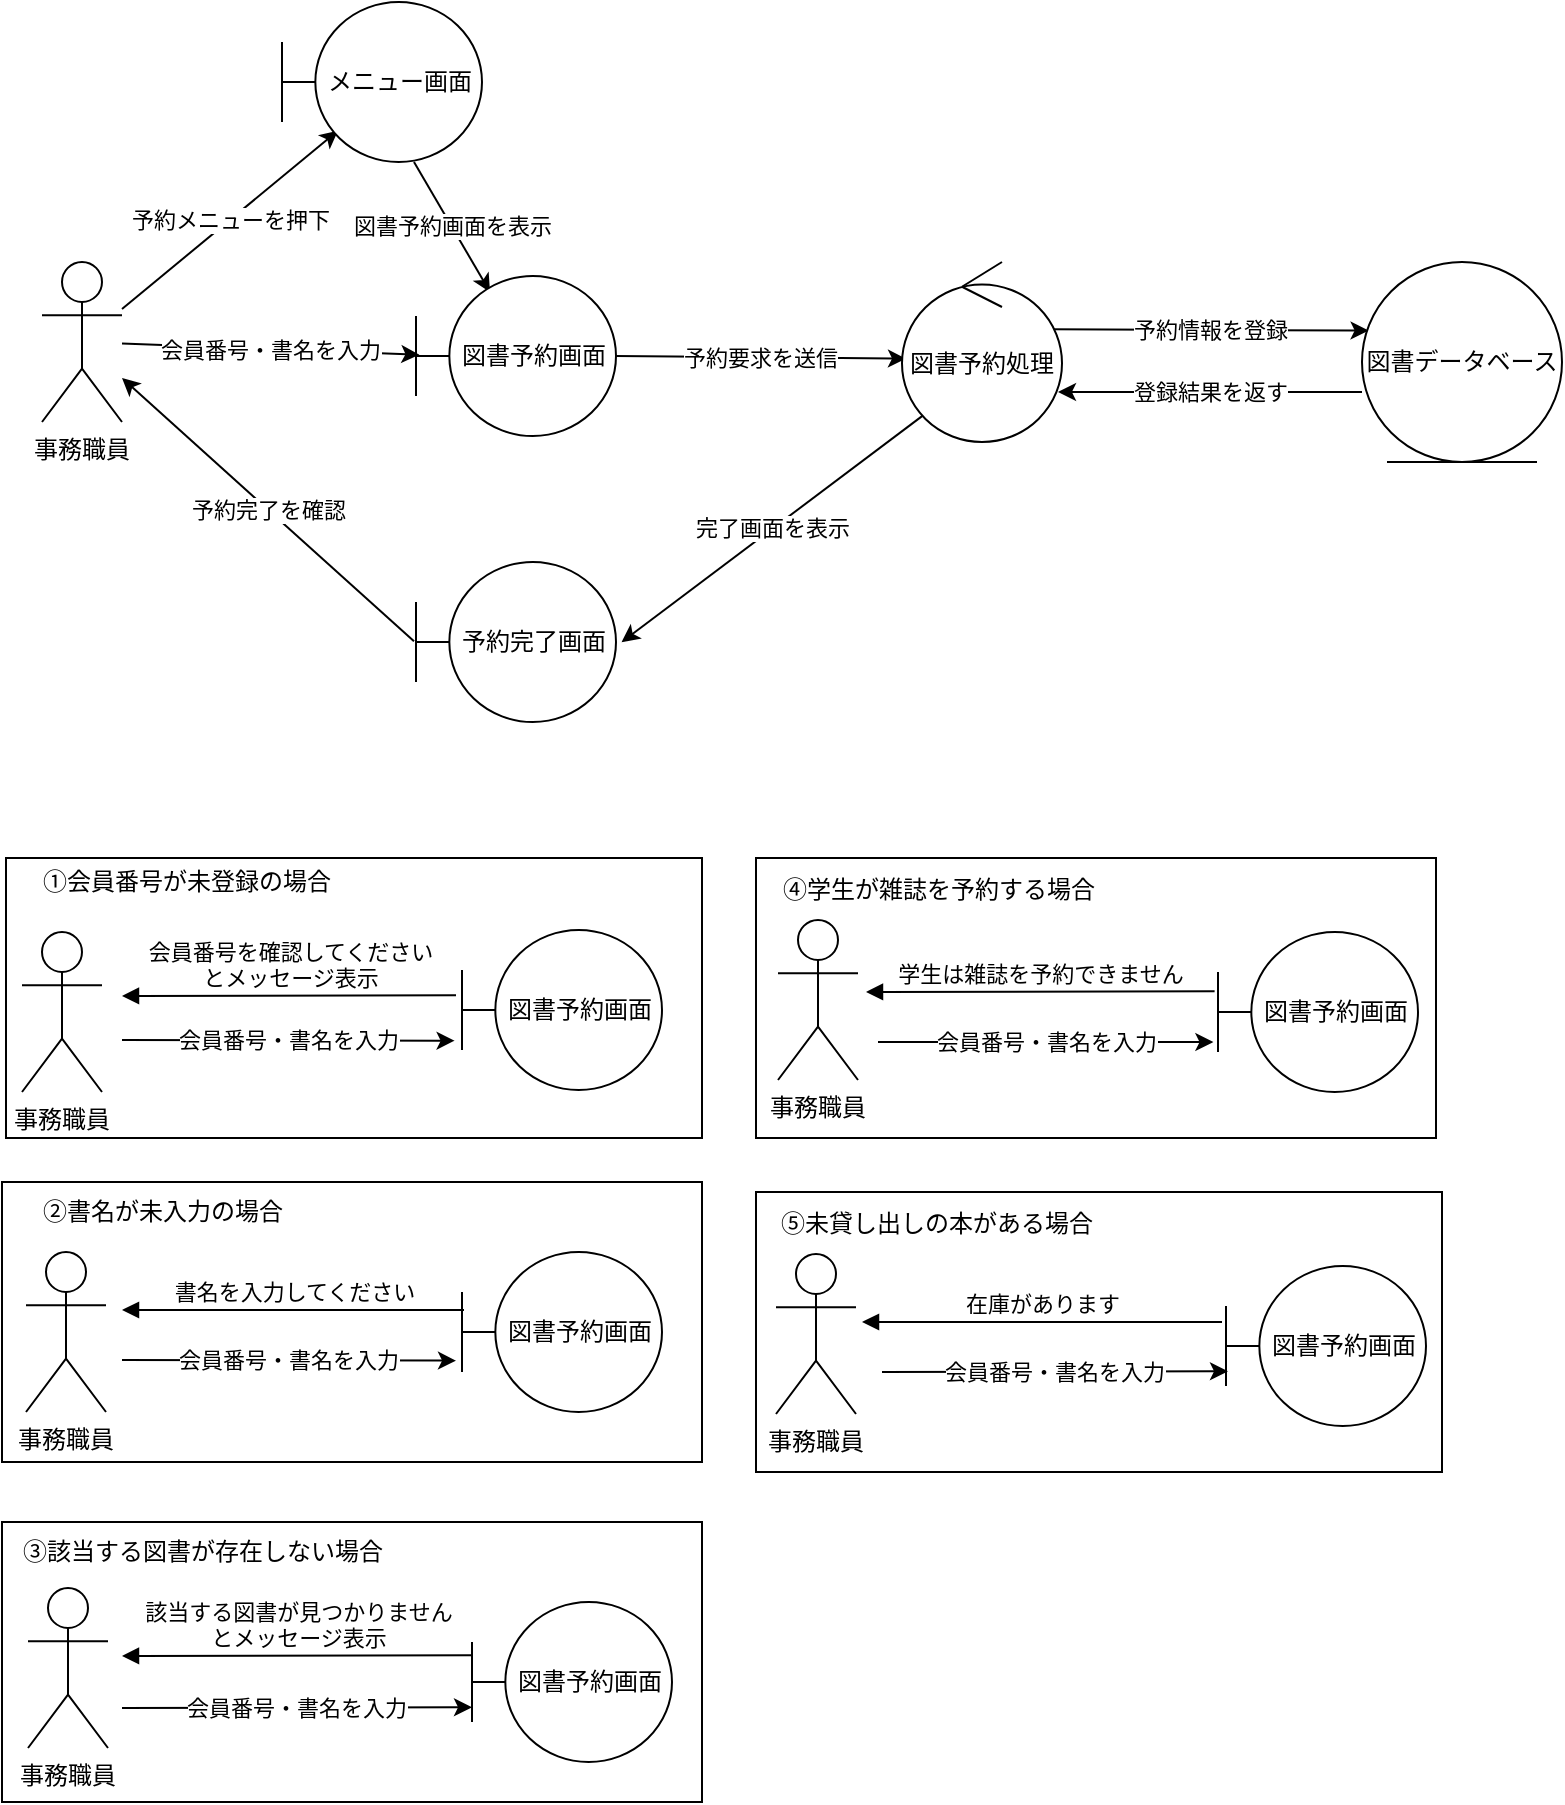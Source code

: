 <mxfile>
    <diagram id="-zteSz5zAECQy0TDfCdd" name="図書予約ロバストネス図">
        <mxGraphModel dx="481" dy="467" grid="1" gridSize="10" guides="1" tooltips="1" connect="1" arrows="1" fold="1" page="1" pageScale="1" pageWidth="827" pageHeight="1169" math="0" shadow="0">
            <root>
                <mxCell id="0"/>
                <mxCell id="1" parent="0"/>
                <mxCell id="2" value="事務職員" style="shape=umlActor;verticalLabelPosition=bottom;verticalAlign=top;" parent="1" vertex="1">
                    <mxGeometry x="40" y="250" width="40" height="80" as="geometry"/>
                </mxCell>
                <mxCell id="8" value="予約メニューを押下" style="endArrow=classic;html=1;entryX=0.28;entryY=0.804;entryDx=0;entryDy=0;entryPerimeter=0;" parent="1" source="2" target="16" edge="1">
                    <mxGeometry relative="1" as="geometry">
                        <mxPoint x="181.941" y="190.923" as="targetPoint"/>
                    </mxGeometry>
                </mxCell>
                <mxCell id="9" value="図書予約画面を表示" style="endArrow=classic;html=1;entryX=0.31;entryY=0.1;entryDx=0;entryDy=0;entryPerimeter=0;" parent="1" edge="1">
                    <mxGeometry relative="1" as="geometry">
                        <mxPoint x="226" y="200" as="sourcePoint"/>
                        <mxPoint x="264" y="265" as="targetPoint"/>
                    </mxGeometry>
                </mxCell>
                <mxCell id="10" value="会員番号・書名を入力" style="endArrow=classic;html=1;entryX=0.017;entryY=0.492;entryDx=0;entryDy=0;entryPerimeter=0;" parent="1" source="2" target="17" edge="1">
                    <mxGeometry relative="1" as="geometry">
                        <mxPoint x="220.139" y="297.279" as="targetPoint"/>
                    </mxGeometry>
                </mxCell>
                <mxCell id="11" value="予約要求を送信" style="endArrow=classic;html=1;exitX=0.997;exitY=0.5;exitDx=0;exitDy=0;exitPerimeter=0;entryX=0.025;entryY=0.537;entryDx=0;entryDy=0;entryPerimeter=0;" parent="1" source="17" target="19" edge="1">
                    <mxGeometry relative="1" as="geometry">
                        <mxPoint x="340" y="300" as="sourcePoint"/>
                        <mxPoint x="460.019" y="298.0" as="targetPoint"/>
                    </mxGeometry>
                </mxCell>
                <mxCell id="12" value="予約情報を登録" style="endArrow=classic;html=1;exitX=0.933;exitY=0.374;exitDx=0;exitDy=0;exitPerimeter=0;entryX=0.033;entryY=0.343;entryDx=0;entryDy=0;entryPerimeter=0;" parent="1" source="19" target="20" edge="1">
                    <mxGeometry relative="1" as="geometry">
                        <mxPoint x="579.995" y="297.5" as="sourcePoint"/>
                        <mxPoint x="700" y="284" as="targetPoint"/>
                    </mxGeometry>
                </mxCell>
                <mxCell id="13" value="登録結果を返す" style="endArrow=classic;html=1;entryX=0.975;entryY=0.722;entryDx=0;entryDy=0;entryPerimeter=0;exitX=0;exitY=0.65;exitDx=0;exitDy=0;exitPerimeter=0;" parent="1" source="20" target="19" edge="1">
                    <mxGeometry relative="1" as="geometry">
                        <mxPoint x="700" y="315" as="sourcePoint"/>
                        <mxPoint x="579.982" y="297.973" as="targetPoint"/>
                    </mxGeometry>
                </mxCell>
                <mxCell id="14" value="完了画面を表示" style="endArrow=classic;html=1;" parent="1" edge="1">
                    <mxGeometry relative="1" as="geometry">
                        <mxPoint x="480.216" y="326.943" as="sourcePoint"/>
                        <mxPoint x="329.797" y="440.065" as="targetPoint"/>
                    </mxGeometry>
                </mxCell>
                <mxCell id="15" value="予約完了を確認" style="endArrow=classic;html=1;exitX=-0.01;exitY=0.496;exitDx=0;exitDy=0;exitPerimeter=0;" parent="1" source="18" target="2" edge="1">
                    <mxGeometry relative="1" as="geometry">
                        <mxPoint x="190" y="420" as="sourcePoint"/>
                    </mxGeometry>
                </mxCell>
                <mxCell id="16" value="メニュー画面" style="shape=umlBoundary;whiteSpace=wrap;html=1;" parent="1" vertex="1">
                    <mxGeometry x="160" y="120" width="100" height="80" as="geometry"/>
                </mxCell>
                <mxCell id="17" value="図書予約画面" style="shape=umlBoundary;whiteSpace=wrap;html=1;" parent="1" vertex="1">
                    <mxGeometry x="227" y="257" width="100" height="80" as="geometry"/>
                </mxCell>
                <mxCell id="18" value="予約完了画面" style="shape=umlBoundary;whiteSpace=wrap;html=1;" parent="1" vertex="1">
                    <mxGeometry x="227" y="400" width="100" height="80" as="geometry"/>
                </mxCell>
                <mxCell id="19" value="図書予約処理" style="ellipse;shape=umlControl;whiteSpace=wrap;html=1;" parent="1" vertex="1">
                    <mxGeometry x="470" y="250" width="80" height="90" as="geometry"/>
                </mxCell>
                <mxCell id="20" value="図書データベース" style="ellipse;shape=umlEntity;whiteSpace=wrap;html=1;" parent="1" vertex="1">
                    <mxGeometry x="700" y="250" width="100" height="100" as="geometry"/>
                </mxCell>
                <mxCell id="48" value="事務職員" style="shape=umlActor;verticalLabelPosition=bottom;verticalAlign=top;" vertex="1" parent="1">
                    <mxGeometry x="30" y="585" width="40" height="80" as="geometry"/>
                </mxCell>
                <mxCell id="50" value="①会員番号が未登録の場合" style="text;html=1;align=center;verticalAlign=middle;resizable=0;points=[];autosize=1;strokeColor=none;fillColor=none;" vertex="1" parent="1">
                    <mxGeometry x="27" y="545" width="170" height="30" as="geometry"/>
                </mxCell>
                <mxCell id="51" value="会員番号を確認してください&lt;br&gt;とメッセージ表示" style="html=1;verticalAlign=bottom;endArrow=block;curved=0;rounded=0;labelBackgroundColor=none;exitX=-0.03;exitY=0.408;exitDx=0;exitDy=0;exitPerimeter=0;" edge="1" parent="1" source="52">
                    <mxGeometry width="80" relative="1" as="geometry">
                        <mxPoint x="207.7" y="616.64" as="sourcePoint"/>
                        <mxPoint x="80" y="617" as="targetPoint"/>
                    </mxGeometry>
                </mxCell>
                <mxCell id="52" value="図書予約画面" style="shape=umlBoundary;whiteSpace=wrap;html=1;" vertex="1" parent="1">
                    <mxGeometry x="250" y="584" width="100" height="80" as="geometry"/>
                </mxCell>
                <mxCell id="53" value="" style="whiteSpace=wrap;html=1;fillColor=none;" vertex="1" parent="1">
                    <mxGeometry x="22" y="548" width="348" height="140" as="geometry"/>
                </mxCell>
                <mxCell id="54" value="" style="whiteSpace=wrap;html=1;fillColor=none;" vertex="1" parent="1">
                    <mxGeometry x="20" y="710" width="350" height="140" as="geometry"/>
                </mxCell>
                <mxCell id="55" value="②書名が未入力の場合" style="text;html=1;align=center;verticalAlign=middle;resizable=0;points=[];autosize=1;strokeColor=none;fillColor=none;" vertex="1" parent="1">
                    <mxGeometry x="30" y="710" width="140" height="30" as="geometry"/>
                </mxCell>
                <mxCell id="56" value="事務職員" style="shape=umlActor;verticalLabelPosition=bottom;verticalAlign=top;" vertex="1" parent="1">
                    <mxGeometry x="32" y="745" width="40" height="80" as="geometry"/>
                </mxCell>
                <mxCell id="60" value="図書予約画面" style="shape=umlBoundary;whiteSpace=wrap;html=1;" vertex="1" parent="1">
                    <mxGeometry x="250" y="745" width="100" height="80" as="geometry"/>
                </mxCell>
                <mxCell id="61" value="" style="whiteSpace=wrap;html=1;fillColor=none;" vertex="1" parent="1">
                    <mxGeometry x="20" y="880" width="350" height="140" as="geometry"/>
                </mxCell>
                <mxCell id="62" value="③該当する図書が存在しない場合" style="text;html=1;align=center;verticalAlign=middle;resizable=0;points=[];autosize=1;strokeColor=none;fillColor=none;" vertex="1" parent="1">
                    <mxGeometry x="20" y="880" width="200" height="30" as="geometry"/>
                </mxCell>
                <mxCell id="63" value="事務職員" style="shape=umlActor;verticalLabelPosition=bottom;verticalAlign=top;" vertex="1" parent="1">
                    <mxGeometry x="33" y="913" width="40" height="80" as="geometry"/>
                </mxCell>
                <mxCell id="65" value="図書予約画面" style="shape=umlBoundary;whiteSpace=wrap;html=1;" vertex="1" parent="1">
                    <mxGeometry x="255" y="920" width="100" height="80" as="geometry"/>
                </mxCell>
                <mxCell id="66" value="" style="whiteSpace=wrap;html=1;fillColor=none;" vertex="1" parent="1">
                    <mxGeometry x="397" y="548" width="340" height="140" as="geometry"/>
                </mxCell>
                <mxCell id="67" value="④学生が雑誌を予約する場合" style="text;html=1;align=center;verticalAlign=middle;resizable=0;points=[];autosize=1;strokeColor=none;fillColor=none;" vertex="1" parent="1">
                    <mxGeometry x="398" y="549" width="180" height="30" as="geometry"/>
                </mxCell>
                <mxCell id="68" value="事務職員" style="shape=umlActor;verticalLabelPosition=bottom;verticalAlign=top;" vertex="1" parent="1">
                    <mxGeometry x="408" y="579" width="40" height="80" as="geometry"/>
                </mxCell>
                <mxCell id="70" value="図書予約画面" style="shape=umlBoundary;whiteSpace=wrap;html=1;" vertex="1" parent="1">
                    <mxGeometry x="628" y="585" width="100" height="80" as="geometry"/>
                </mxCell>
                <mxCell id="71" value="" style="whiteSpace=wrap;html=1;fillColor=none;" vertex="1" parent="1">
                    <mxGeometry x="397" y="715" width="343" height="140" as="geometry"/>
                </mxCell>
                <mxCell id="72" value="⑤未貸し出しの本がある場合" style="text;html=1;align=center;verticalAlign=middle;resizable=0;points=[];autosize=1;strokeColor=none;fillColor=none;" vertex="1" parent="1">
                    <mxGeometry x="397" y="716" width="180" height="30" as="geometry"/>
                </mxCell>
                <mxCell id="73" value="事務職員" style="shape=umlActor;verticalLabelPosition=bottom;verticalAlign=top;" vertex="1" parent="1">
                    <mxGeometry x="407" y="746" width="40" height="80" as="geometry"/>
                </mxCell>
                <mxCell id="75" value="図書予約画面" style="shape=umlBoundary;whiteSpace=wrap;html=1;" vertex="1" parent="1">
                    <mxGeometry x="632" y="752" width="100" height="80" as="geometry"/>
                </mxCell>
                <mxCell id="77" value="会員番号・書名を入力" style="endArrow=classic;html=1;entryX=-0.037;entryY=0.642;entryDx=0;entryDy=0;entryPerimeter=0;" edge="1" parent="1">
                    <mxGeometry relative="1" as="geometry">
                        <mxPoint x="246.3" y="639.36" as="targetPoint"/>
                        <mxPoint x="80" y="639" as="sourcePoint"/>
                    </mxGeometry>
                </mxCell>
                <mxCell id="79" value="書名を入力してください" style="html=1;verticalAlign=bottom;endArrow=block;curved=0;rounded=0;labelBackgroundColor=none;exitX=0.01;exitY=0.363;exitDx=0;exitDy=0;exitPerimeter=0;" edge="1" parent="1" source="60">
                    <mxGeometry width="80" relative="1" as="geometry">
                        <mxPoint x="227.0" y="772.32" as="sourcePoint"/>
                        <mxPoint x="80" y="774" as="targetPoint"/>
                    </mxGeometry>
                </mxCell>
                <mxCell id="80" value="会員番号・書名を入力" style="endArrow=classic;html=1;entryX=-0.023;entryY=0.688;entryDx=0;entryDy=0;entryPerimeter=0;" edge="1" parent="1" target="70">
                    <mxGeometry relative="1" as="geometry">
                        <mxPoint x="622.3" y="649.36" as="targetPoint"/>
                        <mxPoint x="458" y="640" as="sourcePoint"/>
                    </mxGeometry>
                </mxCell>
                <mxCell id="82" value="学生は雑誌を予約できません" style="html=1;verticalAlign=bottom;endArrow=block;curved=0;rounded=0;labelBackgroundColor=none;exitX=-0.017;exitY=0.371;exitDx=0;exitDy=0;exitPerimeter=0;" edge="1" parent="1" source="70">
                    <mxGeometry width="80" relative="1" as="geometry">
                        <mxPoint x="620" y="615" as="sourcePoint"/>
                        <mxPoint x="452" y="615" as="targetPoint"/>
                    </mxGeometry>
                </mxCell>
                <mxCell id="84" value="会員番号・書名を入力" style="endArrow=classic;html=1;entryX=-0.03;entryY=0.679;entryDx=0;entryDy=0;entryPerimeter=0;" edge="1" parent="1" target="60">
                    <mxGeometry relative="1" as="geometry">
                        <mxPoint x="239.3" y="796.36" as="targetPoint"/>
                        <mxPoint x="80" y="799" as="sourcePoint"/>
                    </mxGeometry>
                </mxCell>
                <mxCell id="85" value="&lt;span style=&quot;color: rgb(0, 0, 0);&quot;&gt;該当する図書が見つかりません&lt;/span&gt;&lt;br style=&quot;color: rgb(63, 63, 63); scrollbar-color: rgb(226, 226, 226) rgb(251, 251, 251);&quot;&gt;&lt;span style=&quot;color: rgb(0, 0, 0);&quot;&gt;とメッセージ表示&lt;/span&gt;" style="html=1;verticalAlign=bottom;endArrow=block;curved=0;rounded=0;labelBackgroundColor=none;exitX=0;exitY=0.333;exitDx=0;exitDy=0;exitPerimeter=0;" edge="1" parent="1" source="65">
                    <mxGeometry width="80" relative="1" as="geometry">
                        <mxPoint x="247" y="951" as="sourcePoint"/>
                        <mxPoint x="80" y="947" as="targetPoint"/>
                    </mxGeometry>
                </mxCell>
                <mxCell id="86" value="会員番号・書名を入力" style="endArrow=classic;html=1;entryX=0;entryY=0.658;entryDx=0;entryDy=0;entryPerimeter=0;" edge="1" parent="1" target="65">
                    <mxGeometry relative="1" as="geometry">
                        <mxPoint x="244" y="969" as="targetPoint"/>
                        <mxPoint x="80" y="973" as="sourcePoint"/>
                    </mxGeometry>
                </mxCell>
                <mxCell id="87" value="在庫があります" style="html=1;verticalAlign=bottom;endArrow=block;curved=0;rounded=0;labelBackgroundColor=none;" edge="1" parent="1">
                    <mxGeometry width="80" relative="1" as="geometry">
                        <mxPoint x="630" y="780" as="sourcePoint"/>
                        <mxPoint x="450" y="780" as="targetPoint"/>
                    </mxGeometry>
                </mxCell>
                <mxCell id="88" value="会員番号・書名を入力" style="endArrow=classic;html=1;entryX=0.01;entryY=0.658;entryDx=0;entryDy=0;entryPerimeter=0;" edge="1" parent="1" target="75">
                    <mxGeometry relative="1" as="geometry">
                        <mxPoint x="621" y="806" as="targetPoint"/>
                        <mxPoint x="460" y="805" as="sourcePoint"/>
                    </mxGeometry>
                </mxCell>
            </root>
        </mxGraphModel>
    </diagram>
</mxfile>